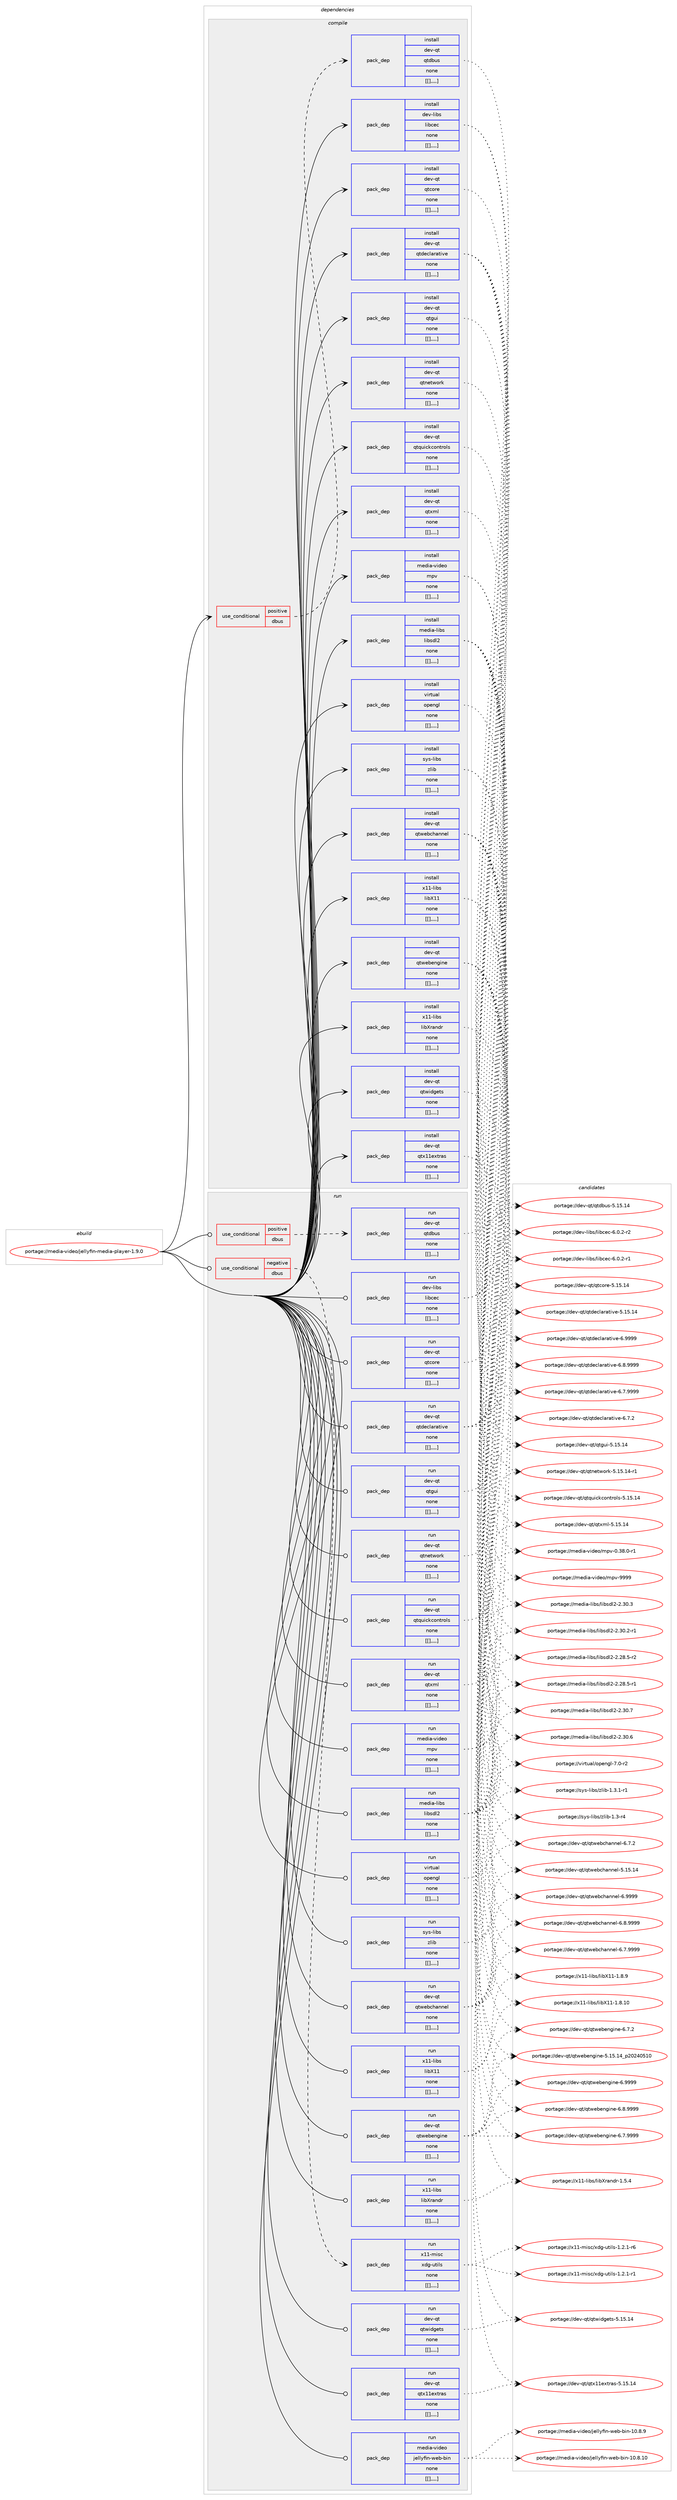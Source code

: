 digraph prolog {

# *************
# Graph options
# *************

newrank=true;
concentrate=true;
compound=true;
graph [rankdir=LR,fontname=Helvetica,fontsize=10,ranksep=1.5];#, ranksep=2.5, nodesep=0.2];
edge  [arrowhead=vee];
node  [fontname=Helvetica,fontsize=10];

# **********
# The ebuild
# **********

subgraph cluster_leftcol {
color=gray;
label=<<i>ebuild</i>>;
id [label="portage://media-video/jellyfin-media-player-1.9.0", color=red, width=4, href="../media-video/jellyfin-media-player-1.9.0.svg"];
}

# ****************
# The dependencies
# ****************

subgraph cluster_midcol {
color=gray;
label=<<i>dependencies</i>>;
subgraph cluster_compile {
fillcolor="#eeeeee";
style=filled;
label=<<i>compile</i>>;
subgraph cond88709 {
dependency347518 [label=<<TABLE BORDER="0" CELLBORDER="1" CELLSPACING="0" CELLPADDING="4"><TR><TD ROWSPAN="3" CELLPADDING="10">use_conditional</TD></TR><TR><TD>positive</TD></TR><TR><TD>dbus</TD></TR></TABLE>>, shape=none, color=red];
subgraph pack256133 {
dependency347519 [label=<<TABLE BORDER="0" CELLBORDER="1" CELLSPACING="0" CELLPADDING="4" WIDTH="220"><TR><TD ROWSPAN="6" CELLPADDING="30">pack_dep</TD></TR><TR><TD WIDTH="110">install</TD></TR><TR><TD>dev-qt</TD></TR><TR><TD>qtdbus</TD></TR><TR><TD>none</TD></TR><TR><TD>[[],,,,]</TD></TR></TABLE>>, shape=none, color=blue];
}
dependency347518:e -> dependency347519:w [weight=20,style="dashed",arrowhead="vee"];
}
id:e -> dependency347518:w [weight=20,style="solid",arrowhead="vee"];
subgraph pack256134 {
dependency347520 [label=<<TABLE BORDER="0" CELLBORDER="1" CELLSPACING="0" CELLPADDING="4" WIDTH="220"><TR><TD ROWSPAN="6" CELLPADDING="30">pack_dep</TD></TR><TR><TD WIDTH="110">install</TD></TR><TR><TD>dev-libs</TD></TR><TR><TD>libcec</TD></TR><TR><TD>none</TD></TR><TR><TD>[[],,,,]</TD></TR></TABLE>>, shape=none, color=blue];
}
id:e -> dependency347520:w [weight=20,style="solid",arrowhead="vee"];
subgraph pack256135 {
dependency347521 [label=<<TABLE BORDER="0" CELLBORDER="1" CELLSPACING="0" CELLPADDING="4" WIDTH="220"><TR><TD ROWSPAN="6" CELLPADDING="30">pack_dep</TD></TR><TR><TD WIDTH="110">install</TD></TR><TR><TD>dev-qt</TD></TR><TR><TD>qtcore</TD></TR><TR><TD>none</TD></TR><TR><TD>[[],,,,]</TD></TR></TABLE>>, shape=none, color=blue];
}
id:e -> dependency347521:w [weight=20,style="solid",arrowhead="vee"];
subgraph pack256136 {
dependency347522 [label=<<TABLE BORDER="0" CELLBORDER="1" CELLSPACING="0" CELLPADDING="4" WIDTH="220"><TR><TD ROWSPAN="6" CELLPADDING="30">pack_dep</TD></TR><TR><TD WIDTH="110">install</TD></TR><TR><TD>dev-qt</TD></TR><TR><TD>qtdeclarative</TD></TR><TR><TD>none</TD></TR><TR><TD>[[],,,,]</TD></TR></TABLE>>, shape=none, color=blue];
}
id:e -> dependency347522:w [weight=20,style="solid",arrowhead="vee"];
subgraph pack256137 {
dependency347523 [label=<<TABLE BORDER="0" CELLBORDER="1" CELLSPACING="0" CELLPADDING="4" WIDTH="220"><TR><TD ROWSPAN="6" CELLPADDING="30">pack_dep</TD></TR><TR><TD WIDTH="110">install</TD></TR><TR><TD>dev-qt</TD></TR><TR><TD>qtgui</TD></TR><TR><TD>none</TD></TR><TR><TD>[[],,,,]</TD></TR></TABLE>>, shape=none, color=blue];
}
id:e -> dependency347523:w [weight=20,style="solid",arrowhead="vee"];
subgraph pack256138 {
dependency347524 [label=<<TABLE BORDER="0" CELLBORDER="1" CELLSPACING="0" CELLPADDING="4" WIDTH="220"><TR><TD ROWSPAN="6" CELLPADDING="30">pack_dep</TD></TR><TR><TD WIDTH="110">install</TD></TR><TR><TD>dev-qt</TD></TR><TR><TD>qtnetwork</TD></TR><TR><TD>none</TD></TR><TR><TD>[[],,,,]</TD></TR></TABLE>>, shape=none, color=blue];
}
id:e -> dependency347524:w [weight=20,style="solid",arrowhead="vee"];
subgraph pack256139 {
dependency347525 [label=<<TABLE BORDER="0" CELLBORDER="1" CELLSPACING="0" CELLPADDING="4" WIDTH="220"><TR><TD ROWSPAN="6" CELLPADDING="30">pack_dep</TD></TR><TR><TD WIDTH="110">install</TD></TR><TR><TD>dev-qt</TD></TR><TR><TD>qtquickcontrols</TD></TR><TR><TD>none</TD></TR><TR><TD>[[],,,,]</TD></TR></TABLE>>, shape=none, color=blue];
}
id:e -> dependency347525:w [weight=20,style="solid",arrowhead="vee"];
subgraph pack256140 {
dependency347526 [label=<<TABLE BORDER="0" CELLBORDER="1" CELLSPACING="0" CELLPADDING="4" WIDTH="220"><TR><TD ROWSPAN="6" CELLPADDING="30">pack_dep</TD></TR><TR><TD WIDTH="110">install</TD></TR><TR><TD>dev-qt</TD></TR><TR><TD>qtwebchannel</TD></TR><TR><TD>none</TD></TR><TR><TD>[[],,,,]</TD></TR></TABLE>>, shape=none, color=blue];
}
id:e -> dependency347526:w [weight=20,style="solid",arrowhead="vee"];
subgraph pack256141 {
dependency347527 [label=<<TABLE BORDER="0" CELLBORDER="1" CELLSPACING="0" CELLPADDING="4" WIDTH="220"><TR><TD ROWSPAN="6" CELLPADDING="30">pack_dep</TD></TR><TR><TD WIDTH="110">install</TD></TR><TR><TD>dev-qt</TD></TR><TR><TD>qtwebengine</TD></TR><TR><TD>none</TD></TR><TR><TD>[[],,,,]</TD></TR></TABLE>>, shape=none, color=blue];
}
id:e -> dependency347527:w [weight=20,style="solid",arrowhead="vee"];
subgraph pack256142 {
dependency347528 [label=<<TABLE BORDER="0" CELLBORDER="1" CELLSPACING="0" CELLPADDING="4" WIDTH="220"><TR><TD ROWSPAN="6" CELLPADDING="30">pack_dep</TD></TR><TR><TD WIDTH="110">install</TD></TR><TR><TD>dev-qt</TD></TR><TR><TD>qtwidgets</TD></TR><TR><TD>none</TD></TR><TR><TD>[[],,,,]</TD></TR></TABLE>>, shape=none, color=blue];
}
id:e -> dependency347528:w [weight=20,style="solid",arrowhead="vee"];
subgraph pack256143 {
dependency347529 [label=<<TABLE BORDER="0" CELLBORDER="1" CELLSPACING="0" CELLPADDING="4" WIDTH="220"><TR><TD ROWSPAN="6" CELLPADDING="30">pack_dep</TD></TR><TR><TD WIDTH="110">install</TD></TR><TR><TD>dev-qt</TD></TR><TR><TD>qtx11extras</TD></TR><TR><TD>none</TD></TR><TR><TD>[[],,,,]</TD></TR></TABLE>>, shape=none, color=blue];
}
id:e -> dependency347529:w [weight=20,style="solid",arrowhead="vee"];
subgraph pack256144 {
dependency347530 [label=<<TABLE BORDER="0" CELLBORDER="1" CELLSPACING="0" CELLPADDING="4" WIDTH="220"><TR><TD ROWSPAN="6" CELLPADDING="30">pack_dep</TD></TR><TR><TD WIDTH="110">install</TD></TR><TR><TD>dev-qt</TD></TR><TR><TD>qtxml</TD></TR><TR><TD>none</TD></TR><TR><TD>[[],,,,]</TD></TR></TABLE>>, shape=none, color=blue];
}
id:e -> dependency347530:w [weight=20,style="solid",arrowhead="vee"];
subgraph pack256145 {
dependency347531 [label=<<TABLE BORDER="0" CELLBORDER="1" CELLSPACING="0" CELLPADDING="4" WIDTH="220"><TR><TD ROWSPAN="6" CELLPADDING="30">pack_dep</TD></TR><TR><TD WIDTH="110">install</TD></TR><TR><TD>media-libs</TD></TR><TR><TD>libsdl2</TD></TR><TR><TD>none</TD></TR><TR><TD>[[],,,,]</TD></TR></TABLE>>, shape=none, color=blue];
}
id:e -> dependency347531:w [weight=20,style="solid",arrowhead="vee"];
subgraph pack256146 {
dependency347532 [label=<<TABLE BORDER="0" CELLBORDER="1" CELLSPACING="0" CELLPADDING="4" WIDTH="220"><TR><TD ROWSPAN="6" CELLPADDING="30">pack_dep</TD></TR><TR><TD WIDTH="110">install</TD></TR><TR><TD>media-video</TD></TR><TR><TD>mpv</TD></TR><TR><TD>none</TD></TR><TR><TD>[[],,,,]</TD></TR></TABLE>>, shape=none, color=blue];
}
id:e -> dependency347532:w [weight=20,style="solid",arrowhead="vee"];
subgraph pack256147 {
dependency347533 [label=<<TABLE BORDER="0" CELLBORDER="1" CELLSPACING="0" CELLPADDING="4" WIDTH="220"><TR><TD ROWSPAN="6" CELLPADDING="30">pack_dep</TD></TR><TR><TD WIDTH="110">install</TD></TR><TR><TD>sys-libs</TD></TR><TR><TD>zlib</TD></TR><TR><TD>none</TD></TR><TR><TD>[[],,,,]</TD></TR></TABLE>>, shape=none, color=blue];
}
id:e -> dependency347533:w [weight=20,style="solid",arrowhead="vee"];
subgraph pack256148 {
dependency347534 [label=<<TABLE BORDER="0" CELLBORDER="1" CELLSPACING="0" CELLPADDING="4" WIDTH="220"><TR><TD ROWSPAN="6" CELLPADDING="30">pack_dep</TD></TR><TR><TD WIDTH="110">install</TD></TR><TR><TD>virtual</TD></TR><TR><TD>opengl</TD></TR><TR><TD>none</TD></TR><TR><TD>[[],,,,]</TD></TR></TABLE>>, shape=none, color=blue];
}
id:e -> dependency347534:w [weight=20,style="solid",arrowhead="vee"];
subgraph pack256149 {
dependency347535 [label=<<TABLE BORDER="0" CELLBORDER="1" CELLSPACING="0" CELLPADDING="4" WIDTH="220"><TR><TD ROWSPAN="6" CELLPADDING="30">pack_dep</TD></TR><TR><TD WIDTH="110">install</TD></TR><TR><TD>x11-libs</TD></TR><TR><TD>libX11</TD></TR><TR><TD>none</TD></TR><TR><TD>[[],,,,]</TD></TR></TABLE>>, shape=none, color=blue];
}
id:e -> dependency347535:w [weight=20,style="solid",arrowhead="vee"];
subgraph pack256150 {
dependency347536 [label=<<TABLE BORDER="0" CELLBORDER="1" CELLSPACING="0" CELLPADDING="4" WIDTH="220"><TR><TD ROWSPAN="6" CELLPADDING="30">pack_dep</TD></TR><TR><TD WIDTH="110">install</TD></TR><TR><TD>x11-libs</TD></TR><TR><TD>libXrandr</TD></TR><TR><TD>none</TD></TR><TR><TD>[[],,,,]</TD></TR></TABLE>>, shape=none, color=blue];
}
id:e -> dependency347536:w [weight=20,style="solid",arrowhead="vee"];
}
subgraph cluster_compileandrun {
fillcolor="#eeeeee";
style=filled;
label=<<i>compile and run</i>>;
}
subgraph cluster_run {
fillcolor="#eeeeee";
style=filled;
label=<<i>run</i>>;
subgraph cond88710 {
dependency347537 [label=<<TABLE BORDER="0" CELLBORDER="1" CELLSPACING="0" CELLPADDING="4"><TR><TD ROWSPAN="3" CELLPADDING="10">use_conditional</TD></TR><TR><TD>negative</TD></TR><TR><TD>dbus</TD></TR></TABLE>>, shape=none, color=red];
subgraph pack256151 {
dependency347538 [label=<<TABLE BORDER="0" CELLBORDER="1" CELLSPACING="0" CELLPADDING="4" WIDTH="220"><TR><TD ROWSPAN="6" CELLPADDING="30">pack_dep</TD></TR><TR><TD WIDTH="110">run</TD></TR><TR><TD>x11-misc</TD></TR><TR><TD>xdg-utils</TD></TR><TR><TD>none</TD></TR><TR><TD>[[],,,,]</TD></TR></TABLE>>, shape=none, color=blue];
}
dependency347537:e -> dependency347538:w [weight=20,style="dashed",arrowhead="vee"];
}
id:e -> dependency347537:w [weight=20,style="solid",arrowhead="odot"];
subgraph cond88711 {
dependency347539 [label=<<TABLE BORDER="0" CELLBORDER="1" CELLSPACING="0" CELLPADDING="4"><TR><TD ROWSPAN="3" CELLPADDING="10">use_conditional</TD></TR><TR><TD>positive</TD></TR><TR><TD>dbus</TD></TR></TABLE>>, shape=none, color=red];
subgraph pack256152 {
dependency347540 [label=<<TABLE BORDER="0" CELLBORDER="1" CELLSPACING="0" CELLPADDING="4" WIDTH="220"><TR><TD ROWSPAN="6" CELLPADDING="30">pack_dep</TD></TR><TR><TD WIDTH="110">run</TD></TR><TR><TD>dev-qt</TD></TR><TR><TD>qtdbus</TD></TR><TR><TD>none</TD></TR><TR><TD>[[],,,,]</TD></TR></TABLE>>, shape=none, color=blue];
}
dependency347539:e -> dependency347540:w [weight=20,style="dashed",arrowhead="vee"];
}
id:e -> dependency347539:w [weight=20,style="solid",arrowhead="odot"];
subgraph pack256153 {
dependency347541 [label=<<TABLE BORDER="0" CELLBORDER="1" CELLSPACING="0" CELLPADDING="4" WIDTH="220"><TR><TD ROWSPAN="6" CELLPADDING="30">pack_dep</TD></TR><TR><TD WIDTH="110">run</TD></TR><TR><TD>dev-libs</TD></TR><TR><TD>libcec</TD></TR><TR><TD>none</TD></TR><TR><TD>[[],,,,]</TD></TR></TABLE>>, shape=none, color=blue];
}
id:e -> dependency347541:w [weight=20,style="solid",arrowhead="odot"];
subgraph pack256154 {
dependency347542 [label=<<TABLE BORDER="0" CELLBORDER="1" CELLSPACING="0" CELLPADDING="4" WIDTH="220"><TR><TD ROWSPAN="6" CELLPADDING="30">pack_dep</TD></TR><TR><TD WIDTH="110">run</TD></TR><TR><TD>dev-qt</TD></TR><TR><TD>qtcore</TD></TR><TR><TD>none</TD></TR><TR><TD>[[],,,,]</TD></TR></TABLE>>, shape=none, color=blue];
}
id:e -> dependency347542:w [weight=20,style="solid",arrowhead="odot"];
subgraph pack256155 {
dependency347543 [label=<<TABLE BORDER="0" CELLBORDER="1" CELLSPACING="0" CELLPADDING="4" WIDTH="220"><TR><TD ROWSPAN="6" CELLPADDING="30">pack_dep</TD></TR><TR><TD WIDTH="110">run</TD></TR><TR><TD>dev-qt</TD></TR><TR><TD>qtdeclarative</TD></TR><TR><TD>none</TD></TR><TR><TD>[[],,,,]</TD></TR></TABLE>>, shape=none, color=blue];
}
id:e -> dependency347543:w [weight=20,style="solid",arrowhead="odot"];
subgraph pack256156 {
dependency347544 [label=<<TABLE BORDER="0" CELLBORDER="1" CELLSPACING="0" CELLPADDING="4" WIDTH="220"><TR><TD ROWSPAN="6" CELLPADDING="30">pack_dep</TD></TR><TR><TD WIDTH="110">run</TD></TR><TR><TD>dev-qt</TD></TR><TR><TD>qtgui</TD></TR><TR><TD>none</TD></TR><TR><TD>[[],,,,]</TD></TR></TABLE>>, shape=none, color=blue];
}
id:e -> dependency347544:w [weight=20,style="solid",arrowhead="odot"];
subgraph pack256157 {
dependency347545 [label=<<TABLE BORDER="0" CELLBORDER="1" CELLSPACING="0" CELLPADDING="4" WIDTH="220"><TR><TD ROWSPAN="6" CELLPADDING="30">pack_dep</TD></TR><TR><TD WIDTH="110">run</TD></TR><TR><TD>dev-qt</TD></TR><TR><TD>qtnetwork</TD></TR><TR><TD>none</TD></TR><TR><TD>[[],,,,]</TD></TR></TABLE>>, shape=none, color=blue];
}
id:e -> dependency347545:w [weight=20,style="solid",arrowhead="odot"];
subgraph pack256158 {
dependency347546 [label=<<TABLE BORDER="0" CELLBORDER="1" CELLSPACING="0" CELLPADDING="4" WIDTH="220"><TR><TD ROWSPAN="6" CELLPADDING="30">pack_dep</TD></TR><TR><TD WIDTH="110">run</TD></TR><TR><TD>dev-qt</TD></TR><TR><TD>qtquickcontrols</TD></TR><TR><TD>none</TD></TR><TR><TD>[[],,,,]</TD></TR></TABLE>>, shape=none, color=blue];
}
id:e -> dependency347546:w [weight=20,style="solid",arrowhead="odot"];
subgraph pack256159 {
dependency347547 [label=<<TABLE BORDER="0" CELLBORDER="1" CELLSPACING="0" CELLPADDING="4" WIDTH="220"><TR><TD ROWSPAN="6" CELLPADDING="30">pack_dep</TD></TR><TR><TD WIDTH="110">run</TD></TR><TR><TD>dev-qt</TD></TR><TR><TD>qtwebchannel</TD></TR><TR><TD>none</TD></TR><TR><TD>[[],,,,]</TD></TR></TABLE>>, shape=none, color=blue];
}
id:e -> dependency347547:w [weight=20,style="solid",arrowhead="odot"];
subgraph pack256160 {
dependency347548 [label=<<TABLE BORDER="0" CELLBORDER="1" CELLSPACING="0" CELLPADDING="4" WIDTH="220"><TR><TD ROWSPAN="6" CELLPADDING="30">pack_dep</TD></TR><TR><TD WIDTH="110">run</TD></TR><TR><TD>dev-qt</TD></TR><TR><TD>qtwebengine</TD></TR><TR><TD>none</TD></TR><TR><TD>[[],,,,]</TD></TR></TABLE>>, shape=none, color=blue];
}
id:e -> dependency347548:w [weight=20,style="solid",arrowhead="odot"];
subgraph pack256161 {
dependency347549 [label=<<TABLE BORDER="0" CELLBORDER="1" CELLSPACING="0" CELLPADDING="4" WIDTH="220"><TR><TD ROWSPAN="6" CELLPADDING="30">pack_dep</TD></TR><TR><TD WIDTH="110">run</TD></TR><TR><TD>dev-qt</TD></TR><TR><TD>qtwidgets</TD></TR><TR><TD>none</TD></TR><TR><TD>[[],,,,]</TD></TR></TABLE>>, shape=none, color=blue];
}
id:e -> dependency347549:w [weight=20,style="solid",arrowhead="odot"];
subgraph pack256162 {
dependency347550 [label=<<TABLE BORDER="0" CELLBORDER="1" CELLSPACING="0" CELLPADDING="4" WIDTH="220"><TR><TD ROWSPAN="6" CELLPADDING="30">pack_dep</TD></TR><TR><TD WIDTH="110">run</TD></TR><TR><TD>dev-qt</TD></TR><TR><TD>qtx11extras</TD></TR><TR><TD>none</TD></TR><TR><TD>[[],,,,]</TD></TR></TABLE>>, shape=none, color=blue];
}
id:e -> dependency347550:w [weight=20,style="solid",arrowhead="odot"];
subgraph pack256163 {
dependency347551 [label=<<TABLE BORDER="0" CELLBORDER="1" CELLSPACING="0" CELLPADDING="4" WIDTH="220"><TR><TD ROWSPAN="6" CELLPADDING="30">pack_dep</TD></TR><TR><TD WIDTH="110">run</TD></TR><TR><TD>dev-qt</TD></TR><TR><TD>qtxml</TD></TR><TR><TD>none</TD></TR><TR><TD>[[],,,,]</TD></TR></TABLE>>, shape=none, color=blue];
}
id:e -> dependency347551:w [weight=20,style="solid",arrowhead="odot"];
subgraph pack256164 {
dependency347552 [label=<<TABLE BORDER="0" CELLBORDER="1" CELLSPACING="0" CELLPADDING="4" WIDTH="220"><TR><TD ROWSPAN="6" CELLPADDING="30">pack_dep</TD></TR><TR><TD WIDTH="110">run</TD></TR><TR><TD>media-libs</TD></TR><TR><TD>libsdl2</TD></TR><TR><TD>none</TD></TR><TR><TD>[[],,,,]</TD></TR></TABLE>>, shape=none, color=blue];
}
id:e -> dependency347552:w [weight=20,style="solid",arrowhead="odot"];
subgraph pack256165 {
dependency347553 [label=<<TABLE BORDER="0" CELLBORDER="1" CELLSPACING="0" CELLPADDING="4" WIDTH="220"><TR><TD ROWSPAN="6" CELLPADDING="30">pack_dep</TD></TR><TR><TD WIDTH="110">run</TD></TR><TR><TD>media-video</TD></TR><TR><TD>jellyfin-web-bin</TD></TR><TR><TD>none</TD></TR><TR><TD>[[],,,,]</TD></TR></TABLE>>, shape=none, color=blue];
}
id:e -> dependency347553:w [weight=20,style="solid",arrowhead="odot"];
subgraph pack256166 {
dependency347554 [label=<<TABLE BORDER="0" CELLBORDER="1" CELLSPACING="0" CELLPADDING="4" WIDTH="220"><TR><TD ROWSPAN="6" CELLPADDING="30">pack_dep</TD></TR><TR><TD WIDTH="110">run</TD></TR><TR><TD>media-video</TD></TR><TR><TD>mpv</TD></TR><TR><TD>none</TD></TR><TR><TD>[[],,,,]</TD></TR></TABLE>>, shape=none, color=blue];
}
id:e -> dependency347554:w [weight=20,style="solid",arrowhead="odot"];
subgraph pack256167 {
dependency347555 [label=<<TABLE BORDER="0" CELLBORDER="1" CELLSPACING="0" CELLPADDING="4" WIDTH="220"><TR><TD ROWSPAN="6" CELLPADDING="30">pack_dep</TD></TR><TR><TD WIDTH="110">run</TD></TR><TR><TD>sys-libs</TD></TR><TR><TD>zlib</TD></TR><TR><TD>none</TD></TR><TR><TD>[[],,,,]</TD></TR></TABLE>>, shape=none, color=blue];
}
id:e -> dependency347555:w [weight=20,style="solid",arrowhead="odot"];
subgraph pack256168 {
dependency347556 [label=<<TABLE BORDER="0" CELLBORDER="1" CELLSPACING="0" CELLPADDING="4" WIDTH="220"><TR><TD ROWSPAN="6" CELLPADDING="30">pack_dep</TD></TR><TR><TD WIDTH="110">run</TD></TR><TR><TD>virtual</TD></TR><TR><TD>opengl</TD></TR><TR><TD>none</TD></TR><TR><TD>[[],,,,]</TD></TR></TABLE>>, shape=none, color=blue];
}
id:e -> dependency347556:w [weight=20,style="solid",arrowhead="odot"];
subgraph pack256169 {
dependency347557 [label=<<TABLE BORDER="0" CELLBORDER="1" CELLSPACING="0" CELLPADDING="4" WIDTH="220"><TR><TD ROWSPAN="6" CELLPADDING="30">pack_dep</TD></TR><TR><TD WIDTH="110">run</TD></TR><TR><TD>x11-libs</TD></TR><TR><TD>libX11</TD></TR><TR><TD>none</TD></TR><TR><TD>[[],,,,]</TD></TR></TABLE>>, shape=none, color=blue];
}
id:e -> dependency347557:w [weight=20,style="solid",arrowhead="odot"];
subgraph pack256170 {
dependency347558 [label=<<TABLE BORDER="0" CELLBORDER="1" CELLSPACING="0" CELLPADDING="4" WIDTH="220"><TR><TD ROWSPAN="6" CELLPADDING="30">pack_dep</TD></TR><TR><TD WIDTH="110">run</TD></TR><TR><TD>x11-libs</TD></TR><TR><TD>libXrandr</TD></TR><TR><TD>none</TD></TR><TR><TD>[[],,,,]</TD></TR></TABLE>>, shape=none, color=blue];
}
id:e -> dependency347558:w [weight=20,style="solid",arrowhead="odot"];
}
}

# **************
# The candidates
# **************

subgraph cluster_choices {
rank=same;
color=gray;
label=<<i>candidates</i>>;

subgraph choice256133 {
color=black;
nodesep=1;
choice1001011184511311647113116100981171154553464953464952 [label="portage://dev-qt/qtdbus-5.15.14", color=red, width=4,href="../dev-qt/qtdbus-5.15.14.svg"];
dependency347519:e -> choice1001011184511311647113116100981171154553464953464952:w [style=dotted,weight="100"];
}
subgraph choice256134 {
color=black;
nodesep=1;
choice1001011184510810598115471081059899101994554464846504511450 [label="portage://dev-libs/libcec-6.0.2-r2", color=red, width=4,href="../dev-libs/libcec-6.0.2-r2.svg"];
choice1001011184510810598115471081059899101994554464846504511449 [label="portage://dev-libs/libcec-6.0.2-r1", color=red, width=4,href="../dev-libs/libcec-6.0.2-r1.svg"];
dependency347520:e -> choice1001011184510810598115471081059899101994554464846504511450:w [style=dotted,weight="100"];
dependency347520:e -> choice1001011184510810598115471081059899101994554464846504511449:w [style=dotted,weight="100"];
}
subgraph choice256135 {
color=black;
nodesep=1;
choice1001011184511311647113116991111141014553464953464952 [label="portage://dev-qt/qtcore-5.15.14", color=red, width=4,href="../dev-qt/qtcore-5.15.14.svg"];
dependency347521:e -> choice1001011184511311647113116991111141014553464953464952:w [style=dotted,weight="100"];
}
subgraph choice256136 {
color=black;
nodesep=1;
choice100101118451131164711311610010199108971149711610511810145544657575757 [label="portage://dev-qt/qtdeclarative-6.9999", color=red, width=4,href="../dev-qt/qtdeclarative-6.9999.svg"];
choice1001011184511311647113116100101991089711497116105118101455446564657575757 [label="portage://dev-qt/qtdeclarative-6.8.9999", color=red, width=4,href="../dev-qt/qtdeclarative-6.8.9999.svg"];
choice1001011184511311647113116100101991089711497116105118101455446554657575757 [label="portage://dev-qt/qtdeclarative-6.7.9999", color=red, width=4,href="../dev-qt/qtdeclarative-6.7.9999.svg"];
choice1001011184511311647113116100101991089711497116105118101455446554650 [label="portage://dev-qt/qtdeclarative-6.7.2", color=red, width=4,href="../dev-qt/qtdeclarative-6.7.2.svg"];
choice10010111845113116471131161001019910897114971161051181014553464953464952 [label="portage://dev-qt/qtdeclarative-5.15.14", color=red, width=4,href="../dev-qt/qtdeclarative-5.15.14.svg"];
dependency347522:e -> choice100101118451131164711311610010199108971149711610511810145544657575757:w [style=dotted,weight="100"];
dependency347522:e -> choice1001011184511311647113116100101991089711497116105118101455446564657575757:w [style=dotted,weight="100"];
dependency347522:e -> choice1001011184511311647113116100101991089711497116105118101455446554657575757:w [style=dotted,weight="100"];
dependency347522:e -> choice1001011184511311647113116100101991089711497116105118101455446554650:w [style=dotted,weight="100"];
dependency347522:e -> choice10010111845113116471131161001019910897114971161051181014553464953464952:w [style=dotted,weight="100"];
}
subgraph choice256137 {
color=black;
nodesep=1;
choice10010111845113116471131161031171054553464953464952 [label="portage://dev-qt/qtgui-5.15.14", color=red, width=4,href="../dev-qt/qtgui-5.15.14.svg"];
dependency347523:e -> choice10010111845113116471131161031171054553464953464952:w [style=dotted,weight="100"];
}
subgraph choice256138 {
color=black;
nodesep=1;
choice100101118451131164711311611010111611911111410745534649534649524511449 [label="portage://dev-qt/qtnetwork-5.15.14-r1", color=red, width=4,href="../dev-qt/qtnetwork-5.15.14-r1.svg"];
dependency347524:e -> choice100101118451131164711311611010111611911111410745534649534649524511449:w [style=dotted,weight="100"];
}
subgraph choice256139 {
color=black;
nodesep=1;
choice100101118451131164711311611311710599107991111101161141111081154553464953464952 [label="portage://dev-qt/qtquickcontrols-5.15.14", color=red, width=4,href="../dev-qt/qtquickcontrols-5.15.14.svg"];
dependency347525:e -> choice100101118451131164711311611311710599107991111101161141111081154553464953464952:w [style=dotted,weight="100"];
}
subgraph choice256140 {
color=black;
nodesep=1;
choice100101118451131164711311611910198991049711011010110845544657575757 [label="portage://dev-qt/qtwebchannel-6.9999", color=red, width=4,href="../dev-qt/qtwebchannel-6.9999.svg"];
choice1001011184511311647113116119101989910497110110101108455446564657575757 [label="portage://dev-qt/qtwebchannel-6.8.9999", color=red, width=4,href="../dev-qt/qtwebchannel-6.8.9999.svg"];
choice1001011184511311647113116119101989910497110110101108455446554657575757 [label="portage://dev-qt/qtwebchannel-6.7.9999", color=red, width=4,href="../dev-qt/qtwebchannel-6.7.9999.svg"];
choice1001011184511311647113116119101989910497110110101108455446554650 [label="portage://dev-qt/qtwebchannel-6.7.2", color=red, width=4,href="../dev-qt/qtwebchannel-6.7.2.svg"];
choice10010111845113116471131161191019899104971101101011084553464953464952 [label="portage://dev-qt/qtwebchannel-5.15.14", color=red, width=4,href="../dev-qt/qtwebchannel-5.15.14.svg"];
dependency347526:e -> choice100101118451131164711311611910198991049711011010110845544657575757:w [style=dotted,weight="100"];
dependency347526:e -> choice1001011184511311647113116119101989910497110110101108455446564657575757:w [style=dotted,weight="100"];
dependency347526:e -> choice1001011184511311647113116119101989910497110110101108455446554657575757:w [style=dotted,weight="100"];
dependency347526:e -> choice1001011184511311647113116119101989910497110110101108455446554650:w [style=dotted,weight="100"];
dependency347526:e -> choice10010111845113116471131161191019899104971101101011084553464953464952:w [style=dotted,weight="100"];
}
subgraph choice256141 {
color=black;
nodesep=1;
choice10010111845113116471131161191019810111010310511010145544657575757 [label="portage://dev-qt/qtwebengine-6.9999", color=red, width=4,href="../dev-qt/qtwebengine-6.9999.svg"];
choice100101118451131164711311611910198101110103105110101455446564657575757 [label="portage://dev-qt/qtwebengine-6.8.9999", color=red, width=4,href="../dev-qt/qtwebengine-6.8.9999.svg"];
choice100101118451131164711311611910198101110103105110101455446554657575757 [label="portage://dev-qt/qtwebengine-6.7.9999", color=red, width=4,href="../dev-qt/qtwebengine-6.7.9999.svg"];
choice100101118451131164711311611910198101110103105110101455446554650 [label="portage://dev-qt/qtwebengine-6.7.2", color=red, width=4,href="../dev-qt/qtwebengine-6.7.2.svg"];
choice1001011184511311647113116119101981011101031051101014553464953464952951125048505248534948 [label="portage://dev-qt/qtwebengine-5.15.14_p20240510", color=red, width=4,href="../dev-qt/qtwebengine-5.15.14_p20240510.svg"];
dependency347527:e -> choice10010111845113116471131161191019810111010310511010145544657575757:w [style=dotted,weight="100"];
dependency347527:e -> choice100101118451131164711311611910198101110103105110101455446564657575757:w [style=dotted,weight="100"];
dependency347527:e -> choice100101118451131164711311611910198101110103105110101455446554657575757:w [style=dotted,weight="100"];
dependency347527:e -> choice100101118451131164711311611910198101110103105110101455446554650:w [style=dotted,weight="100"];
dependency347527:e -> choice1001011184511311647113116119101981011101031051101014553464953464952951125048505248534948:w [style=dotted,weight="100"];
}
subgraph choice256142 {
color=black;
nodesep=1;
choice10010111845113116471131161191051001031011161154553464953464952 [label="portage://dev-qt/qtwidgets-5.15.14", color=red, width=4,href="../dev-qt/qtwidgets-5.15.14.svg"];
dependency347528:e -> choice10010111845113116471131161191051001031011161154553464953464952:w [style=dotted,weight="100"];
}
subgraph choice256143 {
color=black;
nodesep=1;
choice10010111845113116471131161204949101120116114971154553464953464952 [label="portage://dev-qt/qtx11extras-5.15.14", color=red, width=4,href="../dev-qt/qtx11extras-5.15.14.svg"];
dependency347529:e -> choice10010111845113116471131161204949101120116114971154553464953464952:w [style=dotted,weight="100"];
}
subgraph choice256144 {
color=black;
nodesep=1;
choice10010111845113116471131161201091084553464953464952 [label="portage://dev-qt/qtxml-5.15.14", color=red, width=4,href="../dev-qt/qtxml-5.15.14.svg"];
dependency347530:e -> choice10010111845113116471131161201091084553464953464952:w [style=dotted,weight="100"];
}
subgraph choice256145 {
color=black;
nodesep=1;
choice10910110010597451081059811547108105981151001085045504651484655 [label="portage://media-libs/libsdl2-2.30.7", color=red, width=4,href="../media-libs/libsdl2-2.30.7.svg"];
choice10910110010597451081059811547108105981151001085045504651484654 [label="portage://media-libs/libsdl2-2.30.6", color=red, width=4,href="../media-libs/libsdl2-2.30.6.svg"];
choice10910110010597451081059811547108105981151001085045504651484651 [label="portage://media-libs/libsdl2-2.30.3", color=red, width=4,href="../media-libs/libsdl2-2.30.3.svg"];
choice109101100105974510810598115471081059811510010850455046514846504511449 [label="portage://media-libs/libsdl2-2.30.2-r1", color=red, width=4,href="../media-libs/libsdl2-2.30.2-r1.svg"];
choice109101100105974510810598115471081059811510010850455046505646534511450 [label="portage://media-libs/libsdl2-2.28.5-r2", color=red, width=4,href="../media-libs/libsdl2-2.28.5-r2.svg"];
choice109101100105974510810598115471081059811510010850455046505646534511449 [label="portage://media-libs/libsdl2-2.28.5-r1", color=red, width=4,href="../media-libs/libsdl2-2.28.5-r1.svg"];
dependency347531:e -> choice10910110010597451081059811547108105981151001085045504651484655:w [style=dotted,weight="100"];
dependency347531:e -> choice10910110010597451081059811547108105981151001085045504651484654:w [style=dotted,weight="100"];
dependency347531:e -> choice10910110010597451081059811547108105981151001085045504651484651:w [style=dotted,weight="100"];
dependency347531:e -> choice109101100105974510810598115471081059811510010850455046514846504511449:w [style=dotted,weight="100"];
dependency347531:e -> choice109101100105974510810598115471081059811510010850455046505646534511450:w [style=dotted,weight="100"];
dependency347531:e -> choice109101100105974510810598115471081059811510010850455046505646534511449:w [style=dotted,weight="100"];
}
subgraph choice256146 {
color=black;
nodesep=1;
choice1091011001059745118105100101111471091121184557575757 [label="portage://media-video/mpv-9999", color=red, width=4,href="../media-video/mpv-9999.svg"];
choice109101100105974511810510010111147109112118454846515646484511449 [label="portage://media-video/mpv-0.38.0-r1", color=red, width=4,href="../media-video/mpv-0.38.0-r1.svg"];
dependency347532:e -> choice1091011001059745118105100101111471091121184557575757:w [style=dotted,weight="100"];
dependency347532:e -> choice109101100105974511810510010111147109112118454846515646484511449:w [style=dotted,weight="100"];
}
subgraph choice256147 {
color=black;
nodesep=1;
choice115121115451081059811547122108105984549465146494511449 [label="portage://sys-libs/zlib-1.3.1-r1", color=red, width=4,href="../sys-libs/zlib-1.3.1-r1.svg"];
choice11512111545108105981154712210810598454946514511452 [label="portage://sys-libs/zlib-1.3-r4", color=red, width=4,href="../sys-libs/zlib-1.3-r4.svg"];
dependency347533:e -> choice115121115451081059811547122108105984549465146494511449:w [style=dotted,weight="100"];
dependency347533:e -> choice11512111545108105981154712210810598454946514511452:w [style=dotted,weight="100"];
}
subgraph choice256148 {
color=black;
nodesep=1;
choice1181051141161179710847111112101110103108455546484511450 [label="portage://virtual/opengl-7.0-r2", color=red, width=4,href="../virtual/opengl-7.0-r2.svg"];
dependency347534:e -> choice1181051141161179710847111112101110103108455546484511450:w [style=dotted,weight="100"];
}
subgraph choice256149 {
color=black;
nodesep=1;
choice12049494510810598115471081059888494945494656464948 [label="portage://x11-libs/libX11-1.8.10", color=red, width=4,href="../x11-libs/libX11-1.8.10.svg"];
choice120494945108105981154710810598884949454946564657 [label="portage://x11-libs/libX11-1.8.9", color=red, width=4,href="../x11-libs/libX11-1.8.9.svg"];
dependency347535:e -> choice12049494510810598115471081059888494945494656464948:w [style=dotted,weight="100"];
dependency347535:e -> choice120494945108105981154710810598884949454946564657:w [style=dotted,weight="100"];
}
subgraph choice256150 {
color=black;
nodesep=1;
choice1204949451081059811547108105988811497110100114454946534652 [label="portage://x11-libs/libXrandr-1.5.4", color=red, width=4,href="../x11-libs/libXrandr-1.5.4.svg"];
dependency347536:e -> choice1204949451081059811547108105988811497110100114454946534652:w [style=dotted,weight="100"];
}
subgraph choice256151 {
color=black;
nodesep=1;
choice1204949451091051159947120100103451171161051081154549465046494511454 [label="portage://x11-misc/xdg-utils-1.2.1-r6", color=red, width=4,href="../x11-misc/xdg-utils-1.2.1-r6.svg"];
choice1204949451091051159947120100103451171161051081154549465046494511449 [label="portage://x11-misc/xdg-utils-1.2.1-r1", color=red, width=4,href="../x11-misc/xdg-utils-1.2.1-r1.svg"];
dependency347538:e -> choice1204949451091051159947120100103451171161051081154549465046494511454:w [style=dotted,weight="100"];
dependency347538:e -> choice1204949451091051159947120100103451171161051081154549465046494511449:w [style=dotted,weight="100"];
}
subgraph choice256152 {
color=black;
nodesep=1;
choice1001011184511311647113116100981171154553464953464952 [label="portage://dev-qt/qtdbus-5.15.14", color=red, width=4,href="../dev-qt/qtdbus-5.15.14.svg"];
dependency347540:e -> choice1001011184511311647113116100981171154553464953464952:w [style=dotted,weight="100"];
}
subgraph choice256153 {
color=black;
nodesep=1;
choice1001011184510810598115471081059899101994554464846504511450 [label="portage://dev-libs/libcec-6.0.2-r2", color=red, width=4,href="../dev-libs/libcec-6.0.2-r2.svg"];
choice1001011184510810598115471081059899101994554464846504511449 [label="portage://dev-libs/libcec-6.0.2-r1", color=red, width=4,href="../dev-libs/libcec-6.0.2-r1.svg"];
dependency347541:e -> choice1001011184510810598115471081059899101994554464846504511450:w [style=dotted,weight="100"];
dependency347541:e -> choice1001011184510810598115471081059899101994554464846504511449:w [style=dotted,weight="100"];
}
subgraph choice256154 {
color=black;
nodesep=1;
choice1001011184511311647113116991111141014553464953464952 [label="portage://dev-qt/qtcore-5.15.14", color=red, width=4,href="../dev-qt/qtcore-5.15.14.svg"];
dependency347542:e -> choice1001011184511311647113116991111141014553464953464952:w [style=dotted,weight="100"];
}
subgraph choice256155 {
color=black;
nodesep=1;
choice100101118451131164711311610010199108971149711610511810145544657575757 [label="portage://dev-qt/qtdeclarative-6.9999", color=red, width=4,href="../dev-qt/qtdeclarative-6.9999.svg"];
choice1001011184511311647113116100101991089711497116105118101455446564657575757 [label="portage://dev-qt/qtdeclarative-6.8.9999", color=red, width=4,href="../dev-qt/qtdeclarative-6.8.9999.svg"];
choice1001011184511311647113116100101991089711497116105118101455446554657575757 [label="portage://dev-qt/qtdeclarative-6.7.9999", color=red, width=4,href="../dev-qt/qtdeclarative-6.7.9999.svg"];
choice1001011184511311647113116100101991089711497116105118101455446554650 [label="portage://dev-qt/qtdeclarative-6.7.2", color=red, width=4,href="../dev-qt/qtdeclarative-6.7.2.svg"];
choice10010111845113116471131161001019910897114971161051181014553464953464952 [label="portage://dev-qt/qtdeclarative-5.15.14", color=red, width=4,href="../dev-qt/qtdeclarative-5.15.14.svg"];
dependency347543:e -> choice100101118451131164711311610010199108971149711610511810145544657575757:w [style=dotted,weight="100"];
dependency347543:e -> choice1001011184511311647113116100101991089711497116105118101455446564657575757:w [style=dotted,weight="100"];
dependency347543:e -> choice1001011184511311647113116100101991089711497116105118101455446554657575757:w [style=dotted,weight="100"];
dependency347543:e -> choice1001011184511311647113116100101991089711497116105118101455446554650:w [style=dotted,weight="100"];
dependency347543:e -> choice10010111845113116471131161001019910897114971161051181014553464953464952:w [style=dotted,weight="100"];
}
subgraph choice256156 {
color=black;
nodesep=1;
choice10010111845113116471131161031171054553464953464952 [label="portage://dev-qt/qtgui-5.15.14", color=red, width=4,href="../dev-qt/qtgui-5.15.14.svg"];
dependency347544:e -> choice10010111845113116471131161031171054553464953464952:w [style=dotted,weight="100"];
}
subgraph choice256157 {
color=black;
nodesep=1;
choice100101118451131164711311611010111611911111410745534649534649524511449 [label="portage://dev-qt/qtnetwork-5.15.14-r1", color=red, width=4,href="../dev-qt/qtnetwork-5.15.14-r1.svg"];
dependency347545:e -> choice100101118451131164711311611010111611911111410745534649534649524511449:w [style=dotted,weight="100"];
}
subgraph choice256158 {
color=black;
nodesep=1;
choice100101118451131164711311611311710599107991111101161141111081154553464953464952 [label="portage://dev-qt/qtquickcontrols-5.15.14", color=red, width=4,href="../dev-qt/qtquickcontrols-5.15.14.svg"];
dependency347546:e -> choice100101118451131164711311611311710599107991111101161141111081154553464953464952:w [style=dotted,weight="100"];
}
subgraph choice256159 {
color=black;
nodesep=1;
choice100101118451131164711311611910198991049711011010110845544657575757 [label="portage://dev-qt/qtwebchannel-6.9999", color=red, width=4,href="../dev-qt/qtwebchannel-6.9999.svg"];
choice1001011184511311647113116119101989910497110110101108455446564657575757 [label="portage://dev-qt/qtwebchannel-6.8.9999", color=red, width=4,href="../dev-qt/qtwebchannel-6.8.9999.svg"];
choice1001011184511311647113116119101989910497110110101108455446554657575757 [label="portage://dev-qt/qtwebchannel-6.7.9999", color=red, width=4,href="../dev-qt/qtwebchannel-6.7.9999.svg"];
choice1001011184511311647113116119101989910497110110101108455446554650 [label="portage://dev-qt/qtwebchannel-6.7.2", color=red, width=4,href="../dev-qt/qtwebchannel-6.7.2.svg"];
choice10010111845113116471131161191019899104971101101011084553464953464952 [label="portage://dev-qt/qtwebchannel-5.15.14", color=red, width=4,href="../dev-qt/qtwebchannel-5.15.14.svg"];
dependency347547:e -> choice100101118451131164711311611910198991049711011010110845544657575757:w [style=dotted,weight="100"];
dependency347547:e -> choice1001011184511311647113116119101989910497110110101108455446564657575757:w [style=dotted,weight="100"];
dependency347547:e -> choice1001011184511311647113116119101989910497110110101108455446554657575757:w [style=dotted,weight="100"];
dependency347547:e -> choice1001011184511311647113116119101989910497110110101108455446554650:w [style=dotted,weight="100"];
dependency347547:e -> choice10010111845113116471131161191019899104971101101011084553464953464952:w [style=dotted,weight="100"];
}
subgraph choice256160 {
color=black;
nodesep=1;
choice10010111845113116471131161191019810111010310511010145544657575757 [label="portage://dev-qt/qtwebengine-6.9999", color=red, width=4,href="../dev-qt/qtwebengine-6.9999.svg"];
choice100101118451131164711311611910198101110103105110101455446564657575757 [label="portage://dev-qt/qtwebengine-6.8.9999", color=red, width=4,href="../dev-qt/qtwebengine-6.8.9999.svg"];
choice100101118451131164711311611910198101110103105110101455446554657575757 [label="portage://dev-qt/qtwebengine-6.7.9999", color=red, width=4,href="../dev-qt/qtwebengine-6.7.9999.svg"];
choice100101118451131164711311611910198101110103105110101455446554650 [label="portage://dev-qt/qtwebengine-6.7.2", color=red, width=4,href="../dev-qt/qtwebengine-6.7.2.svg"];
choice1001011184511311647113116119101981011101031051101014553464953464952951125048505248534948 [label="portage://dev-qt/qtwebengine-5.15.14_p20240510", color=red, width=4,href="../dev-qt/qtwebengine-5.15.14_p20240510.svg"];
dependency347548:e -> choice10010111845113116471131161191019810111010310511010145544657575757:w [style=dotted,weight="100"];
dependency347548:e -> choice100101118451131164711311611910198101110103105110101455446564657575757:w [style=dotted,weight="100"];
dependency347548:e -> choice100101118451131164711311611910198101110103105110101455446554657575757:w [style=dotted,weight="100"];
dependency347548:e -> choice100101118451131164711311611910198101110103105110101455446554650:w [style=dotted,weight="100"];
dependency347548:e -> choice1001011184511311647113116119101981011101031051101014553464953464952951125048505248534948:w [style=dotted,weight="100"];
}
subgraph choice256161 {
color=black;
nodesep=1;
choice10010111845113116471131161191051001031011161154553464953464952 [label="portage://dev-qt/qtwidgets-5.15.14", color=red, width=4,href="../dev-qt/qtwidgets-5.15.14.svg"];
dependency347549:e -> choice10010111845113116471131161191051001031011161154553464953464952:w [style=dotted,weight="100"];
}
subgraph choice256162 {
color=black;
nodesep=1;
choice10010111845113116471131161204949101120116114971154553464953464952 [label="portage://dev-qt/qtx11extras-5.15.14", color=red, width=4,href="../dev-qt/qtx11extras-5.15.14.svg"];
dependency347550:e -> choice10010111845113116471131161204949101120116114971154553464953464952:w [style=dotted,weight="100"];
}
subgraph choice256163 {
color=black;
nodesep=1;
choice10010111845113116471131161201091084553464953464952 [label="portage://dev-qt/qtxml-5.15.14", color=red, width=4,href="../dev-qt/qtxml-5.15.14.svg"];
dependency347551:e -> choice10010111845113116471131161201091084553464953464952:w [style=dotted,weight="100"];
}
subgraph choice256164 {
color=black;
nodesep=1;
choice10910110010597451081059811547108105981151001085045504651484655 [label="portage://media-libs/libsdl2-2.30.7", color=red, width=4,href="../media-libs/libsdl2-2.30.7.svg"];
choice10910110010597451081059811547108105981151001085045504651484654 [label="portage://media-libs/libsdl2-2.30.6", color=red, width=4,href="../media-libs/libsdl2-2.30.6.svg"];
choice10910110010597451081059811547108105981151001085045504651484651 [label="portage://media-libs/libsdl2-2.30.3", color=red, width=4,href="../media-libs/libsdl2-2.30.3.svg"];
choice109101100105974510810598115471081059811510010850455046514846504511449 [label="portage://media-libs/libsdl2-2.30.2-r1", color=red, width=4,href="../media-libs/libsdl2-2.30.2-r1.svg"];
choice109101100105974510810598115471081059811510010850455046505646534511450 [label="portage://media-libs/libsdl2-2.28.5-r2", color=red, width=4,href="../media-libs/libsdl2-2.28.5-r2.svg"];
choice109101100105974510810598115471081059811510010850455046505646534511449 [label="portage://media-libs/libsdl2-2.28.5-r1", color=red, width=4,href="../media-libs/libsdl2-2.28.5-r1.svg"];
dependency347552:e -> choice10910110010597451081059811547108105981151001085045504651484655:w [style=dotted,weight="100"];
dependency347552:e -> choice10910110010597451081059811547108105981151001085045504651484654:w [style=dotted,weight="100"];
dependency347552:e -> choice10910110010597451081059811547108105981151001085045504651484651:w [style=dotted,weight="100"];
dependency347552:e -> choice109101100105974510810598115471081059811510010850455046514846504511449:w [style=dotted,weight="100"];
dependency347552:e -> choice109101100105974510810598115471081059811510010850455046505646534511450:w [style=dotted,weight="100"];
dependency347552:e -> choice109101100105974510810598115471081059811510010850455046505646534511449:w [style=dotted,weight="100"];
}
subgraph choice256165 {
color=black;
nodesep=1;
choice109101100105974511810510010111147106101108108121102105110451191019845981051104549484656464948 [label="portage://media-video/jellyfin-web-bin-10.8.10", color=red, width=4,href="../media-video/jellyfin-web-bin-10.8.10.svg"];
choice1091011001059745118105100101111471061011081081211021051104511910198459810511045494846564657 [label="portage://media-video/jellyfin-web-bin-10.8.9", color=red, width=4,href="../media-video/jellyfin-web-bin-10.8.9.svg"];
dependency347553:e -> choice109101100105974511810510010111147106101108108121102105110451191019845981051104549484656464948:w [style=dotted,weight="100"];
dependency347553:e -> choice1091011001059745118105100101111471061011081081211021051104511910198459810511045494846564657:w [style=dotted,weight="100"];
}
subgraph choice256166 {
color=black;
nodesep=1;
choice1091011001059745118105100101111471091121184557575757 [label="portage://media-video/mpv-9999", color=red, width=4,href="../media-video/mpv-9999.svg"];
choice109101100105974511810510010111147109112118454846515646484511449 [label="portage://media-video/mpv-0.38.0-r1", color=red, width=4,href="../media-video/mpv-0.38.0-r1.svg"];
dependency347554:e -> choice1091011001059745118105100101111471091121184557575757:w [style=dotted,weight="100"];
dependency347554:e -> choice109101100105974511810510010111147109112118454846515646484511449:w [style=dotted,weight="100"];
}
subgraph choice256167 {
color=black;
nodesep=1;
choice115121115451081059811547122108105984549465146494511449 [label="portage://sys-libs/zlib-1.3.1-r1", color=red, width=4,href="../sys-libs/zlib-1.3.1-r1.svg"];
choice11512111545108105981154712210810598454946514511452 [label="portage://sys-libs/zlib-1.3-r4", color=red, width=4,href="../sys-libs/zlib-1.3-r4.svg"];
dependency347555:e -> choice115121115451081059811547122108105984549465146494511449:w [style=dotted,weight="100"];
dependency347555:e -> choice11512111545108105981154712210810598454946514511452:w [style=dotted,weight="100"];
}
subgraph choice256168 {
color=black;
nodesep=1;
choice1181051141161179710847111112101110103108455546484511450 [label="portage://virtual/opengl-7.0-r2", color=red, width=4,href="../virtual/opengl-7.0-r2.svg"];
dependency347556:e -> choice1181051141161179710847111112101110103108455546484511450:w [style=dotted,weight="100"];
}
subgraph choice256169 {
color=black;
nodesep=1;
choice12049494510810598115471081059888494945494656464948 [label="portage://x11-libs/libX11-1.8.10", color=red, width=4,href="../x11-libs/libX11-1.8.10.svg"];
choice120494945108105981154710810598884949454946564657 [label="portage://x11-libs/libX11-1.8.9", color=red, width=4,href="../x11-libs/libX11-1.8.9.svg"];
dependency347557:e -> choice12049494510810598115471081059888494945494656464948:w [style=dotted,weight="100"];
dependency347557:e -> choice120494945108105981154710810598884949454946564657:w [style=dotted,weight="100"];
}
subgraph choice256170 {
color=black;
nodesep=1;
choice1204949451081059811547108105988811497110100114454946534652 [label="portage://x11-libs/libXrandr-1.5.4", color=red, width=4,href="../x11-libs/libXrandr-1.5.4.svg"];
dependency347558:e -> choice1204949451081059811547108105988811497110100114454946534652:w [style=dotted,weight="100"];
}
}

}
